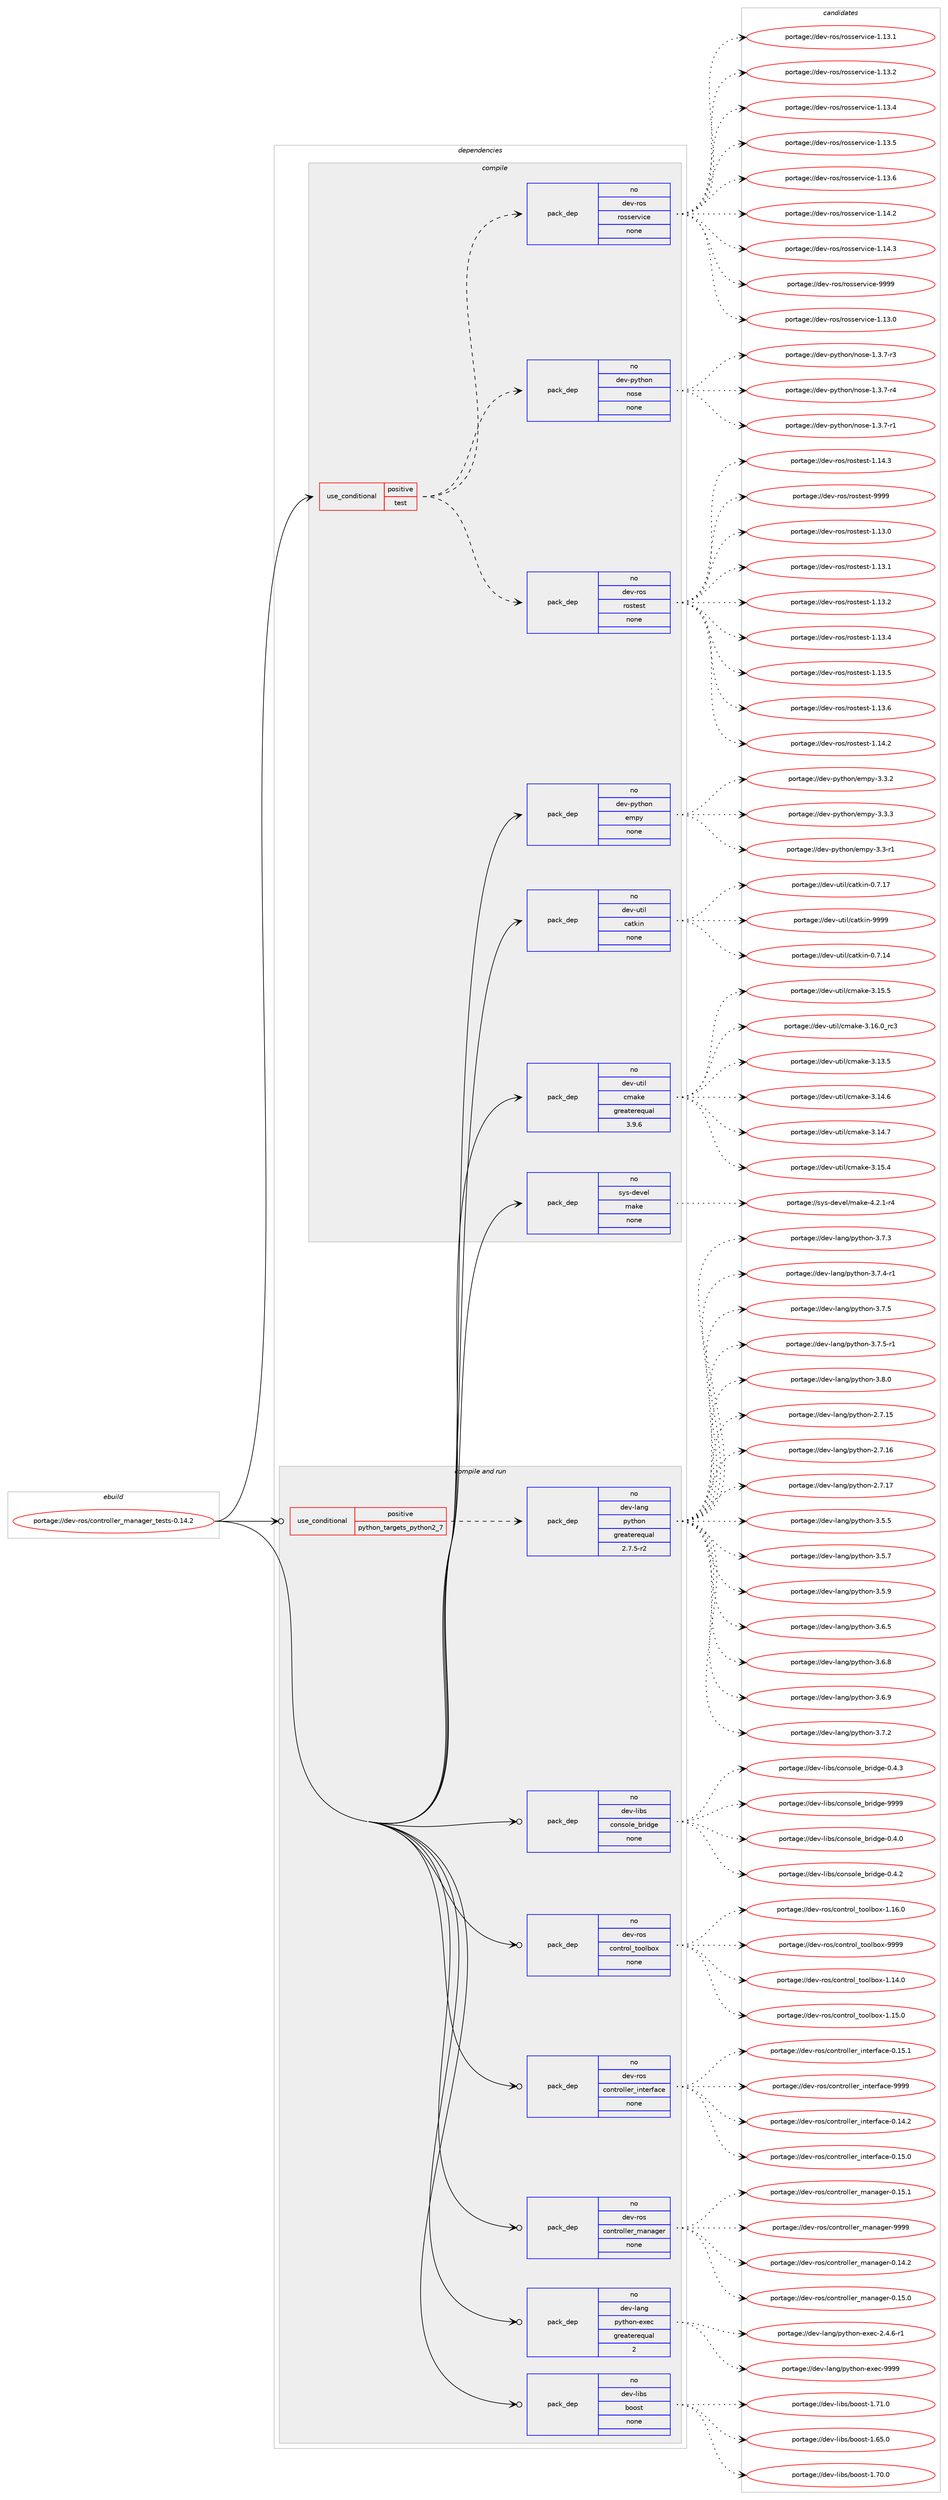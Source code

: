 digraph prolog {

# *************
# Graph options
# *************

newrank=true;
concentrate=true;
compound=true;
graph [rankdir=LR,fontname=Helvetica,fontsize=10,ranksep=1.5];#, ranksep=2.5, nodesep=0.2];
edge  [arrowhead=vee];
node  [fontname=Helvetica,fontsize=10];

# **********
# The ebuild
# **********

subgraph cluster_leftcol {
color=gray;
rank=same;
label=<<i>ebuild</i>>;
id [label="portage://dev-ros/controller_manager_tests-0.14.2", color=red, width=4, href="../dev-ros/controller_manager_tests-0.14.2.svg"];
}

# ****************
# The dependencies
# ****************

subgraph cluster_midcol {
color=gray;
label=<<i>dependencies</i>>;
subgraph cluster_compile {
fillcolor="#eeeeee";
style=filled;
label=<<i>compile</i>>;
subgraph cond42288 {
dependency185403 [label=<<TABLE BORDER="0" CELLBORDER="1" CELLSPACING="0" CELLPADDING="4"><TR><TD ROWSPAN="3" CELLPADDING="10">use_conditional</TD></TR><TR><TD>positive</TD></TR><TR><TD>test</TD></TR></TABLE>>, shape=none, color=red];
subgraph pack139687 {
dependency185404 [label=<<TABLE BORDER="0" CELLBORDER="1" CELLSPACING="0" CELLPADDING="4" WIDTH="220"><TR><TD ROWSPAN="6" CELLPADDING="30">pack_dep</TD></TR><TR><TD WIDTH="110">no</TD></TR><TR><TD>dev-ros</TD></TR><TR><TD>rostest</TD></TR><TR><TD>none</TD></TR><TR><TD></TD></TR></TABLE>>, shape=none, color=blue];
}
dependency185403:e -> dependency185404:w [weight=20,style="dashed",arrowhead="vee"];
subgraph pack139688 {
dependency185405 [label=<<TABLE BORDER="0" CELLBORDER="1" CELLSPACING="0" CELLPADDING="4" WIDTH="220"><TR><TD ROWSPAN="6" CELLPADDING="30">pack_dep</TD></TR><TR><TD WIDTH="110">no</TD></TR><TR><TD>dev-python</TD></TR><TR><TD>nose</TD></TR><TR><TD>none</TD></TR><TR><TD></TD></TR></TABLE>>, shape=none, color=blue];
}
dependency185403:e -> dependency185405:w [weight=20,style="dashed",arrowhead="vee"];
subgraph pack139689 {
dependency185406 [label=<<TABLE BORDER="0" CELLBORDER="1" CELLSPACING="0" CELLPADDING="4" WIDTH="220"><TR><TD ROWSPAN="6" CELLPADDING="30">pack_dep</TD></TR><TR><TD WIDTH="110">no</TD></TR><TR><TD>dev-ros</TD></TR><TR><TD>rosservice</TD></TR><TR><TD>none</TD></TR><TR><TD></TD></TR></TABLE>>, shape=none, color=blue];
}
dependency185403:e -> dependency185406:w [weight=20,style="dashed",arrowhead="vee"];
}
id:e -> dependency185403:w [weight=20,style="solid",arrowhead="vee"];
subgraph pack139690 {
dependency185407 [label=<<TABLE BORDER="0" CELLBORDER="1" CELLSPACING="0" CELLPADDING="4" WIDTH="220"><TR><TD ROWSPAN="6" CELLPADDING="30">pack_dep</TD></TR><TR><TD WIDTH="110">no</TD></TR><TR><TD>dev-python</TD></TR><TR><TD>empy</TD></TR><TR><TD>none</TD></TR><TR><TD></TD></TR></TABLE>>, shape=none, color=blue];
}
id:e -> dependency185407:w [weight=20,style="solid",arrowhead="vee"];
subgraph pack139691 {
dependency185408 [label=<<TABLE BORDER="0" CELLBORDER="1" CELLSPACING="0" CELLPADDING="4" WIDTH="220"><TR><TD ROWSPAN="6" CELLPADDING="30">pack_dep</TD></TR><TR><TD WIDTH="110">no</TD></TR><TR><TD>dev-util</TD></TR><TR><TD>catkin</TD></TR><TR><TD>none</TD></TR><TR><TD></TD></TR></TABLE>>, shape=none, color=blue];
}
id:e -> dependency185408:w [weight=20,style="solid",arrowhead="vee"];
subgraph pack139692 {
dependency185409 [label=<<TABLE BORDER="0" CELLBORDER="1" CELLSPACING="0" CELLPADDING="4" WIDTH="220"><TR><TD ROWSPAN="6" CELLPADDING="30">pack_dep</TD></TR><TR><TD WIDTH="110">no</TD></TR><TR><TD>dev-util</TD></TR><TR><TD>cmake</TD></TR><TR><TD>greaterequal</TD></TR><TR><TD>3.9.6</TD></TR></TABLE>>, shape=none, color=blue];
}
id:e -> dependency185409:w [weight=20,style="solid",arrowhead="vee"];
subgraph pack139693 {
dependency185410 [label=<<TABLE BORDER="0" CELLBORDER="1" CELLSPACING="0" CELLPADDING="4" WIDTH="220"><TR><TD ROWSPAN="6" CELLPADDING="30">pack_dep</TD></TR><TR><TD WIDTH="110">no</TD></TR><TR><TD>sys-devel</TD></TR><TR><TD>make</TD></TR><TR><TD>none</TD></TR><TR><TD></TD></TR></TABLE>>, shape=none, color=blue];
}
id:e -> dependency185410:w [weight=20,style="solid",arrowhead="vee"];
}
subgraph cluster_compileandrun {
fillcolor="#eeeeee";
style=filled;
label=<<i>compile and run</i>>;
subgraph cond42289 {
dependency185411 [label=<<TABLE BORDER="0" CELLBORDER="1" CELLSPACING="0" CELLPADDING="4"><TR><TD ROWSPAN="3" CELLPADDING="10">use_conditional</TD></TR><TR><TD>positive</TD></TR><TR><TD>python_targets_python2_7</TD></TR></TABLE>>, shape=none, color=red];
subgraph pack139694 {
dependency185412 [label=<<TABLE BORDER="0" CELLBORDER="1" CELLSPACING="0" CELLPADDING="4" WIDTH="220"><TR><TD ROWSPAN="6" CELLPADDING="30">pack_dep</TD></TR><TR><TD WIDTH="110">no</TD></TR><TR><TD>dev-lang</TD></TR><TR><TD>python</TD></TR><TR><TD>greaterequal</TD></TR><TR><TD>2.7.5-r2</TD></TR></TABLE>>, shape=none, color=blue];
}
dependency185411:e -> dependency185412:w [weight=20,style="dashed",arrowhead="vee"];
}
id:e -> dependency185411:w [weight=20,style="solid",arrowhead="odotvee"];
subgraph pack139695 {
dependency185413 [label=<<TABLE BORDER="0" CELLBORDER="1" CELLSPACING="0" CELLPADDING="4" WIDTH="220"><TR><TD ROWSPAN="6" CELLPADDING="30">pack_dep</TD></TR><TR><TD WIDTH="110">no</TD></TR><TR><TD>dev-lang</TD></TR><TR><TD>python-exec</TD></TR><TR><TD>greaterequal</TD></TR><TR><TD>2</TD></TR></TABLE>>, shape=none, color=blue];
}
id:e -> dependency185413:w [weight=20,style="solid",arrowhead="odotvee"];
subgraph pack139696 {
dependency185414 [label=<<TABLE BORDER="0" CELLBORDER="1" CELLSPACING="0" CELLPADDING="4" WIDTH="220"><TR><TD ROWSPAN="6" CELLPADDING="30">pack_dep</TD></TR><TR><TD WIDTH="110">no</TD></TR><TR><TD>dev-libs</TD></TR><TR><TD>boost</TD></TR><TR><TD>none</TD></TR><TR><TD></TD></TR></TABLE>>, shape=none, color=blue];
}
id:e -> dependency185414:w [weight=20,style="solid",arrowhead="odotvee"];
subgraph pack139697 {
dependency185415 [label=<<TABLE BORDER="0" CELLBORDER="1" CELLSPACING="0" CELLPADDING="4" WIDTH="220"><TR><TD ROWSPAN="6" CELLPADDING="30">pack_dep</TD></TR><TR><TD WIDTH="110">no</TD></TR><TR><TD>dev-libs</TD></TR><TR><TD>console_bridge</TD></TR><TR><TD>none</TD></TR><TR><TD></TD></TR></TABLE>>, shape=none, color=blue];
}
id:e -> dependency185415:w [weight=20,style="solid",arrowhead="odotvee"];
subgraph pack139698 {
dependency185416 [label=<<TABLE BORDER="0" CELLBORDER="1" CELLSPACING="0" CELLPADDING="4" WIDTH="220"><TR><TD ROWSPAN="6" CELLPADDING="30">pack_dep</TD></TR><TR><TD WIDTH="110">no</TD></TR><TR><TD>dev-ros</TD></TR><TR><TD>control_toolbox</TD></TR><TR><TD>none</TD></TR><TR><TD></TD></TR></TABLE>>, shape=none, color=blue];
}
id:e -> dependency185416:w [weight=20,style="solid",arrowhead="odotvee"];
subgraph pack139699 {
dependency185417 [label=<<TABLE BORDER="0" CELLBORDER="1" CELLSPACING="0" CELLPADDING="4" WIDTH="220"><TR><TD ROWSPAN="6" CELLPADDING="30">pack_dep</TD></TR><TR><TD WIDTH="110">no</TD></TR><TR><TD>dev-ros</TD></TR><TR><TD>controller_interface</TD></TR><TR><TD>none</TD></TR><TR><TD></TD></TR></TABLE>>, shape=none, color=blue];
}
id:e -> dependency185417:w [weight=20,style="solid",arrowhead="odotvee"];
subgraph pack139700 {
dependency185418 [label=<<TABLE BORDER="0" CELLBORDER="1" CELLSPACING="0" CELLPADDING="4" WIDTH="220"><TR><TD ROWSPAN="6" CELLPADDING="30">pack_dep</TD></TR><TR><TD WIDTH="110">no</TD></TR><TR><TD>dev-ros</TD></TR><TR><TD>controller_manager</TD></TR><TR><TD>none</TD></TR><TR><TD></TD></TR></TABLE>>, shape=none, color=blue];
}
id:e -> dependency185418:w [weight=20,style="solid",arrowhead="odotvee"];
}
subgraph cluster_run {
fillcolor="#eeeeee";
style=filled;
label=<<i>run</i>>;
}
}

# **************
# The candidates
# **************

subgraph cluster_choices {
rank=same;
color=gray;
label=<<i>candidates</i>>;

subgraph choice139687 {
color=black;
nodesep=1;
choiceportage100101118451141111154711411111511610111511645494649514648 [label="portage://dev-ros/rostest-1.13.0", color=red, width=4,href="../dev-ros/rostest-1.13.0.svg"];
choiceportage100101118451141111154711411111511610111511645494649514649 [label="portage://dev-ros/rostest-1.13.1", color=red, width=4,href="../dev-ros/rostest-1.13.1.svg"];
choiceportage100101118451141111154711411111511610111511645494649514650 [label="portage://dev-ros/rostest-1.13.2", color=red, width=4,href="../dev-ros/rostest-1.13.2.svg"];
choiceportage100101118451141111154711411111511610111511645494649514652 [label="portage://dev-ros/rostest-1.13.4", color=red, width=4,href="../dev-ros/rostest-1.13.4.svg"];
choiceportage100101118451141111154711411111511610111511645494649514653 [label="portage://dev-ros/rostest-1.13.5", color=red, width=4,href="../dev-ros/rostest-1.13.5.svg"];
choiceportage100101118451141111154711411111511610111511645494649514654 [label="portage://dev-ros/rostest-1.13.6", color=red, width=4,href="../dev-ros/rostest-1.13.6.svg"];
choiceportage100101118451141111154711411111511610111511645494649524650 [label="portage://dev-ros/rostest-1.14.2", color=red, width=4,href="../dev-ros/rostest-1.14.2.svg"];
choiceportage100101118451141111154711411111511610111511645494649524651 [label="portage://dev-ros/rostest-1.14.3", color=red, width=4,href="../dev-ros/rostest-1.14.3.svg"];
choiceportage10010111845114111115471141111151161011151164557575757 [label="portage://dev-ros/rostest-9999", color=red, width=4,href="../dev-ros/rostest-9999.svg"];
dependency185404:e -> choiceportage100101118451141111154711411111511610111511645494649514648:w [style=dotted,weight="100"];
dependency185404:e -> choiceportage100101118451141111154711411111511610111511645494649514649:w [style=dotted,weight="100"];
dependency185404:e -> choiceportage100101118451141111154711411111511610111511645494649514650:w [style=dotted,weight="100"];
dependency185404:e -> choiceportage100101118451141111154711411111511610111511645494649514652:w [style=dotted,weight="100"];
dependency185404:e -> choiceportage100101118451141111154711411111511610111511645494649514653:w [style=dotted,weight="100"];
dependency185404:e -> choiceportage100101118451141111154711411111511610111511645494649514654:w [style=dotted,weight="100"];
dependency185404:e -> choiceportage100101118451141111154711411111511610111511645494649524650:w [style=dotted,weight="100"];
dependency185404:e -> choiceportage100101118451141111154711411111511610111511645494649524651:w [style=dotted,weight="100"];
dependency185404:e -> choiceportage10010111845114111115471141111151161011151164557575757:w [style=dotted,weight="100"];
}
subgraph choice139688 {
color=black;
nodesep=1;
choiceportage10010111845112121116104111110471101111151014549465146554511449 [label="portage://dev-python/nose-1.3.7-r1", color=red, width=4,href="../dev-python/nose-1.3.7-r1.svg"];
choiceportage10010111845112121116104111110471101111151014549465146554511451 [label="portage://dev-python/nose-1.3.7-r3", color=red, width=4,href="../dev-python/nose-1.3.7-r3.svg"];
choiceportage10010111845112121116104111110471101111151014549465146554511452 [label="portage://dev-python/nose-1.3.7-r4", color=red, width=4,href="../dev-python/nose-1.3.7-r4.svg"];
dependency185405:e -> choiceportage10010111845112121116104111110471101111151014549465146554511449:w [style=dotted,weight="100"];
dependency185405:e -> choiceportage10010111845112121116104111110471101111151014549465146554511451:w [style=dotted,weight="100"];
dependency185405:e -> choiceportage10010111845112121116104111110471101111151014549465146554511452:w [style=dotted,weight="100"];
}
subgraph choice139689 {
color=black;
nodesep=1;
choiceportage10010111845114111115471141111151151011141181059910145494649514648 [label="portage://dev-ros/rosservice-1.13.0", color=red, width=4,href="../dev-ros/rosservice-1.13.0.svg"];
choiceportage10010111845114111115471141111151151011141181059910145494649514649 [label="portage://dev-ros/rosservice-1.13.1", color=red, width=4,href="../dev-ros/rosservice-1.13.1.svg"];
choiceportage10010111845114111115471141111151151011141181059910145494649514650 [label="portage://dev-ros/rosservice-1.13.2", color=red, width=4,href="../dev-ros/rosservice-1.13.2.svg"];
choiceportage10010111845114111115471141111151151011141181059910145494649514652 [label="portage://dev-ros/rosservice-1.13.4", color=red, width=4,href="../dev-ros/rosservice-1.13.4.svg"];
choiceportage10010111845114111115471141111151151011141181059910145494649514653 [label="portage://dev-ros/rosservice-1.13.5", color=red, width=4,href="../dev-ros/rosservice-1.13.5.svg"];
choiceportage10010111845114111115471141111151151011141181059910145494649514654 [label="portage://dev-ros/rosservice-1.13.6", color=red, width=4,href="../dev-ros/rosservice-1.13.6.svg"];
choiceportage10010111845114111115471141111151151011141181059910145494649524650 [label="portage://dev-ros/rosservice-1.14.2", color=red, width=4,href="../dev-ros/rosservice-1.14.2.svg"];
choiceportage10010111845114111115471141111151151011141181059910145494649524651 [label="portage://dev-ros/rosservice-1.14.3", color=red, width=4,href="../dev-ros/rosservice-1.14.3.svg"];
choiceportage1001011184511411111547114111115115101114118105991014557575757 [label="portage://dev-ros/rosservice-9999", color=red, width=4,href="../dev-ros/rosservice-9999.svg"];
dependency185406:e -> choiceportage10010111845114111115471141111151151011141181059910145494649514648:w [style=dotted,weight="100"];
dependency185406:e -> choiceportage10010111845114111115471141111151151011141181059910145494649514649:w [style=dotted,weight="100"];
dependency185406:e -> choiceportage10010111845114111115471141111151151011141181059910145494649514650:w [style=dotted,weight="100"];
dependency185406:e -> choiceportage10010111845114111115471141111151151011141181059910145494649514652:w [style=dotted,weight="100"];
dependency185406:e -> choiceportage10010111845114111115471141111151151011141181059910145494649514653:w [style=dotted,weight="100"];
dependency185406:e -> choiceportage10010111845114111115471141111151151011141181059910145494649514654:w [style=dotted,weight="100"];
dependency185406:e -> choiceportage10010111845114111115471141111151151011141181059910145494649524650:w [style=dotted,weight="100"];
dependency185406:e -> choiceportage10010111845114111115471141111151151011141181059910145494649524651:w [style=dotted,weight="100"];
dependency185406:e -> choiceportage1001011184511411111547114111115115101114118105991014557575757:w [style=dotted,weight="100"];
}
subgraph choice139690 {
color=black;
nodesep=1;
choiceportage1001011184511212111610411111047101109112121455146514511449 [label="portage://dev-python/empy-3.3-r1", color=red, width=4,href="../dev-python/empy-3.3-r1.svg"];
choiceportage1001011184511212111610411111047101109112121455146514650 [label="portage://dev-python/empy-3.3.2", color=red, width=4,href="../dev-python/empy-3.3.2.svg"];
choiceportage1001011184511212111610411111047101109112121455146514651 [label="portage://dev-python/empy-3.3.3", color=red, width=4,href="../dev-python/empy-3.3.3.svg"];
dependency185407:e -> choiceportage1001011184511212111610411111047101109112121455146514511449:w [style=dotted,weight="100"];
dependency185407:e -> choiceportage1001011184511212111610411111047101109112121455146514650:w [style=dotted,weight="100"];
dependency185407:e -> choiceportage1001011184511212111610411111047101109112121455146514651:w [style=dotted,weight="100"];
}
subgraph choice139691 {
color=black;
nodesep=1;
choiceportage1001011184511711610510847999711610710511045484655464952 [label="portage://dev-util/catkin-0.7.14", color=red, width=4,href="../dev-util/catkin-0.7.14.svg"];
choiceportage1001011184511711610510847999711610710511045484655464955 [label="portage://dev-util/catkin-0.7.17", color=red, width=4,href="../dev-util/catkin-0.7.17.svg"];
choiceportage100101118451171161051084799971161071051104557575757 [label="portage://dev-util/catkin-9999", color=red, width=4,href="../dev-util/catkin-9999.svg"];
dependency185408:e -> choiceportage1001011184511711610510847999711610710511045484655464952:w [style=dotted,weight="100"];
dependency185408:e -> choiceportage1001011184511711610510847999711610710511045484655464955:w [style=dotted,weight="100"];
dependency185408:e -> choiceportage100101118451171161051084799971161071051104557575757:w [style=dotted,weight="100"];
}
subgraph choice139692 {
color=black;
nodesep=1;
choiceportage1001011184511711610510847991099710710145514649514653 [label="portage://dev-util/cmake-3.13.5", color=red, width=4,href="../dev-util/cmake-3.13.5.svg"];
choiceportage1001011184511711610510847991099710710145514649524654 [label="portage://dev-util/cmake-3.14.6", color=red, width=4,href="../dev-util/cmake-3.14.6.svg"];
choiceportage1001011184511711610510847991099710710145514649524655 [label="portage://dev-util/cmake-3.14.7", color=red, width=4,href="../dev-util/cmake-3.14.7.svg"];
choiceportage1001011184511711610510847991099710710145514649534652 [label="portage://dev-util/cmake-3.15.4", color=red, width=4,href="../dev-util/cmake-3.15.4.svg"];
choiceportage1001011184511711610510847991099710710145514649534653 [label="portage://dev-util/cmake-3.15.5", color=red, width=4,href="../dev-util/cmake-3.15.5.svg"];
choiceportage1001011184511711610510847991099710710145514649544648951149951 [label="portage://dev-util/cmake-3.16.0_rc3", color=red, width=4,href="../dev-util/cmake-3.16.0_rc3.svg"];
dependency185409:e -> choiceportage1001011184511711610510847991099710710145514649514653:w [style=dotted,weight="100"];
dependency185409:e -> choiceportage1001011184511711610510847991099710710145514649524654:w [style=dotted,weight="100"];
dependency185409:e -> choiceportage1001011184511711610510847991099710710145514649524655:w [style=dotted,weight="100"];
dependency185409:e -> choiceportage1001011184511711610510847991099710710145514649534652:w [style=dotted,weight="100"];
dependency185409:e -> choiceportage1001011184511711610510847991099710710145514649534653:w [style=dotted,weight="100"];
dependency185409:e -> choiceportage1001011184511711610510847991099710710145514649544648951149951:w [style=dotted,weight="100"];
}
subgraph choice139693 {
color=black;
nodesep=1;
choiceportage1151211154510010111810110847109971071014552465046494511452 [label="portage://sys-devel/make-4.2.1-r4", color=red, width=4,href="../sys-devel/make-4.2.1-r4.svg"];
dependency185410:e -> choiceportage1151211154510010111810110847109971071014552465046494511452:w [style=dotted,weight="100"];
}
subgraph choice139694 {
color=black;
nodesep=1;
choiceportage10010111845108971101034711212111610411111045504655464953 [label="portage://dev-lang/python-2.7.15", color=red, width=4,href="../dev-lang/python-2.7.15.svg"];
choiceportage10010111845108971101034711212111610411111045504655464954 [label="portage://dev-lang/python-2.7.16", color=red, width=4,href="../dev-lang/python-2.7.16.svg"];
choiceportage10010111845108971101034711212111610411111045504655464955 [label="portage://dev-lang/python-2.7.17", color=red, width=4,href="../dev-lang/python-2.7.17.svg"];
choiceportage100101118451089711010347112121116104111110455146534653 [label="portage://dev-lang/python-3.5.5", color=red, width=4,href="../dev-lang/python-3.5.5.svg"];
choiceportage100101118451089711010347112121116104111110455146534655 [label="portage://dev-lang/python-3.5.7", color=red, width=4,href="../dev-lang/python-3.5.7.svg"];
choiceportage100101118451089711010347112121116104111110455146534657 [label="portage://dev-lang/python-3.5.9", color=red, width=4,href="../dev-lang/python-3.5.9.svg"];
choiceportage100101118451089711010347112121116104111110455146544653 [label="portage://dev-lang/python-3.6.5", color=red, width=4,href="../dev-lang/python-3.6.5.svg"];
choiceportage100101118451089711010347112121116104111110455146544656 [label="portage://dev-lang/python-3.6.8", color=red, width=4,href="../dev-lang/python-3.6.8.svg"];
choiceportage100101118451089711010347112121116104111110455146544657 [label="portage://dev-lang/python-3.6.9", color=red, width=4,href="../dev-lang/python-3.6.9.svg"];
choiceportage100101118451089711010347112121116104111110455146554650 [label="portage://dev-lang/python-3.7.2", color=red, width=4,href="../dev-lang/python-3.7.2.svg"];
choiceportage100101118451089711010347112121116104111110455146554651 [label="portage://dev-lang/python-3.7.3", color=red, width=4,href="../dev-lang/python-3.7.3.svg"];
choiceportage1001011184510897110103471121211161041111104551465546524511449 [label="portage://dev-lang/python-3.7.4-r1", color=red, width=4,href="../dev-lang/python-3.7.4-r1.svg"];
choiceportage100101118451089711010347112121116104111110455146554653 [label="portage://dev-lang/python-3.7.5", color=red, width=4,href="../dev-lang/python-3.7.5.svg"];
choiceportage1001011184510897110103471121211161041111104551465546534511449 [label="portage://dev-lang/python-3.7.5-r1", color=red, width=4,href="../dev-lang/python-3.7.5-r1.svg"];
choiceportage100101118451089711010347112121116104111110455146564648 [label="portage://dev-lang/python-3.8.0", color=red, width=4,href="../dev-lang/python-3.8.0.svg"];
dependency185412:e -> choiceportage10010111845108971101034711212111610411111045504655464953:w [style=dotted,weight="100"];
dependency185412:e -> choiceportage10010111845108971101034711212111610411111045504655464954:w [style=dotted,weight="100"];
dependency185412:e -> choiceportage10010111845108971101034711212111610411111045504655464955:w [style=dotted,weight="100"];
dependency185412:e -> choiceportage100101118451089711010347112121116104111110455146534653:w [style=dotted,weight="100"];
dependency185412:e -> choiceportage100101118451089711010347112121116104111110455146534655:w [style=dotted,weight="100"];
dependency185412:e -> choiceportage100101118451089711010347112121116104111110455146534657:w [style=dotted,weight="100"];
dependency185412:e -> choiceportage100101118451089711010347112121116104111110455146544653:w [style=dotted,weight="100"];
dependency185412:e -> choiceportage100101118451089711010347112121116104111110455146544656:w [style=dotted,weight="100"];
dependency185412:e -> choiceportage100101118451089711010347112121116104111110455146544657:w [style=dotted,weight="100"];
dependency185412:e -> choiceportage100101118451089711010347112121116104111110455146554650:w [style=dotted,weight="100"];
dependency185412:e -> choiceportage100101118451089711010347112121116104111110455146554651:w [style=dotted,weight="100"];
dependency185412:e -> choiceportage1001011184510897110103471121211161041111104551465546524511449:w [style=dotted,weight="100"];
dependency185412:e -> choiceportage100101118451089711010347112121116104111110455146554653:w [style=dotted,weight="100"];
dependency185412:e -> choiceportage1001011184510897110103471121211161041111104551465546534511449:w [style=dotted,weight="100"];
dependency185412:e -> choiceportage100101118451089711010347112121116104111110455146564648:w [style=dotted,weight="100"];
}
subgraph choice139695 {
color=black;
nodesep=1;
choiceportage10010111845108971101034711212111610411111045101120101994550465246544511449 [label="portage://dev-lang/python-exec-2.4.6-r1", color=red, width=4,href="../dev-lang/python-exec-2.4.6-r1.svg"];
choiceportage10010111845108971101034711212111610411111045101120101994557575757 [label="portage://dev-lang/python-exec-9999", color=red, width=4,href="../dev-lang/python-exec-9999.svg"];
dependency185413:e -> choiceportage10010111845108971101034711212111610411111045101120101994550465246544511449:w [style=dotted,weight="100"];
dependency185413:e -> choiceportage10010111845108971101034711212111610411111045101120101994557575757:w [style=dotted,weight="100"];
}
subgraph choice139696 {
color=black;
nodesep=1;
choiceportage1001011184510810598115479811111111511645494654534648 [label="portage://dev-libs/boost-1.65.0", color=red, width=4,href="../dev-libs/boost-1.65.0.svg"];
choiceportage1001011184510810598115479811111111511645494655484648 [label="portage://dev-libs/boost-1.70.0", color=red, width=4,href="../dev-libs/boost-1.70.0.svg"];
choiceportage1001011184510810598115479811111111511645494655494648 [label="portage://dev-libs/boost-1.71.0", color=red, width=4,href="../dev-libs/boost-1.71.0.svg"];
dependency185414:e -> choiceportage1001011184510810598115479811111111511645494654534648:w [style=dotted,weight="100"];
dependency185414:e -> choiceportage1001011184510810598115479811111111511645494655484648:w [style=dotted,weight="100"];
dependency185414:e -> choiceportage1001011184510810598115479811111111511645494655494648:w [style=dotted,weight="100"];
}
subgraph choice139697 {
color=black;
nodesep=1;
choiceportage100101118451081059811547991111101151111081019598114105100103101454846524648 [label="portage://dev-libs/console_bridge-0.4.0", color=red, width=4,href="../dev-libs/console_bridge-0.4.0.svg"];
choiceportage100101118451081059811547991111101151111081019598114105100103101454846524650 [label="portage://dev-libs/console_bridge-0.4.2", color=red, width=4,href="../dev-libs/console_bridge-0.4.2.svg"];
choiceportage100101118451081059811547991111101151111081019598114105100103101454846524651 [label="portage://dev-libs/console_bridge-0.4.3", color=red, width=4,href="../dev-libs/console_bridge-0.4.3.svg"];
choiceportage1001011184510810598115479911111011511110810195981141051001031014557575757 [label="portage://dev-libs/console_bridge-9999", color=red, width=4,href="../dev-libs/console_bridge-9999.svg"];
dependency185415:e -> choiceportage100101118451081059811547991111101151111081019598114105100103101454846524648:w [style=dotted,weight="100"];
dependency185415:e -> choiceportage100101118451081059811547991111101151111081019598114105100103101454846524650:w [style=dotted,weight="100"];
dependency185415:e -> choiceportage100101118451081059811547991111101151111081019598114105100103101454846524651:w [style=dotted,weight="100"];
dependency185415:e -> choiceportage1001011184510810598115479911111011511110810195981141051001031014557575757:w [style=dotted,weight="100"];
}
subgraph choice139698 {
color=black;
nodesep=1;
choiceportage100101118451141111154799111110116114111108951161111111089811112045494649524648 [label="portage://dev-ros/control_toolbox-1.14.0", color=red, width=4,href="../dev-ros/control_toolbox-1.14.0.svg"];
choiceportage100101118451141111154799111110116114111108951161111111089811112045494649534648 [label="portage://dev-ros/control_toolbox-1.15.0", color=red, width=4,href="../dev-ros/control_toolbox-1.15.0.svg"];
choiceportage100101118451141111154799111110116114111108951161111111089811112045494649544648 [label="portage://dev-ros/control_toolbox-1.16.0", color=red, width=4,href="../dev-ros/control_toolbox-1.16.0.svg"];
choiceportage10010111845114111115479911111011611411110895116111111108981111204557575757 [label="portage://dev-ros/control_toolbox-9999", color=red, width=4,href="../dev-ros/control_toolbox-9999.svg"];
dependency185416:e -> choiceportage100101118451141111154799111110116114111108951161111111089811112045494649524648:w [style=dotted,weight="100"];
dependency185416:e -> choiceportage100101118451141111154799111110116114111108951161111111089811112045494649534648:w [style=dotted,weight="100"];
dependency185416:e -> choiceportage100101118451141111154799111110116114111108951161111111089811112045494649544648:w [style=dotted,weight="100"];
dependency185416:e -> choiceportage10010111845114111115479911111011611411110895116111111108981111204557575757:w [style=dotted,weight="100"];
}
subgraph choice139699 {
color=black;
nodesep=1;
choiceportage10010111845114111115479911111011611411110810810111495105110116101114102979910145484649524650 [label="portage://dev-ros/controller_interface-0.14.2", color=red, width=4,href="../dev-ros/controller_interface-0.14.2.svg"];
choiceportage10010111845114111115479911111011611411110810810111495105110116101114102979910145484649534648 [label="portage://dev-ros/controller_interface-0.15.0", color=red, width=4,href="../dev-ros/controller_interface-0.15.0.svg"];
choiceportage10010111845114111115479911111011611411110810810111495105110116101114102979910145484649534649 [label="portage://dev-ros/controller_interface-0.15.1", color=red, width=4,href="../dev-ros/controller_interface-0.15.1.svg"];
choiceportage1001011184511411111547991111101161141111081081011149510511011610111410297991014557575757 [label="portage://dev-ros/controller_interface-9999", color=red, width=4,href="../dev-ros/controller_interface-9999.svg"];
dependency185417:e -> choiceportage10010111845114111115479911111011611411110810810111495105110116101114102979910145484649524650:w [style=dotted,weight="100"];
dependency185417:e -> choiceportage10010111845114111115479911111011611411110810810111495105110116101114102979910145484649534648:w [style=dotted,weight="100"];
dependency185417:e -> choiceportage10010111845114111115479911111011611411110810810111495105110116101114102979910145484649534649:w [style=dotted,weight="100"];
dependency185417:e -> choiceportage1001011184511411111547991111101161141111081081011149510511011610111410297991014557575757:w [style=dotted,weight="100"];
}
subgraph choice139700 {
color=black;
nodesep=1;
choiceportage10010111845114111115479911111011611411110810810111495109971109710310111445484649524650 [label="portage://dev-ros/controller_manager-0.14.2", color=red, width=4,href="../dev-ros/controller_manager-0.14.2.svg"];
choiceportage10010111845114111115479911111011611411110810810111495109971109710310111445484649534648 [label="portage://dev-ros/controller_manager-0.15.0", color=red, width=4,href="../dev-ros/controller_manager-0.15.0.svg"];
choiceportage10010111845114111115479911111011611411110810810111495109971109710310111445484649534649 [label="portage://dev-ros/controller_manager-0.15.1", color=red, width=4,href="../dev-ros/controller_manager-0.15.1.svg"];
choiceportage1001011184511411111547991111101161141111081081011149510997110971031011144557575757 [label="portage://dev-ros/controller_manager-9999", color=red, width=4,href="../dev-ros/controller_manager-9999.svg"];
dependency185418:e -> choiceportage10010111845114111115479911111011611411110810810111495109971109710310111445484649524650:w [style=dotted,weight="100"];
dependency185418:e -> choiceportage10010111845114111115479911111011611411110810810111495109971109710310111445484649534648:w [style=dotted,weight="100"];
dependency185418:e -> choiceportage10010111845114111115479911111011611411110810810111495109971109710310111445484649534649:w [style=dotted,weight="100"];
dependency185418:e -> choiceportage1001011184511411111547991111101161141111081081011149510997110971031011144557575757:w [style=dotted,weight="100"];
}
}

}
